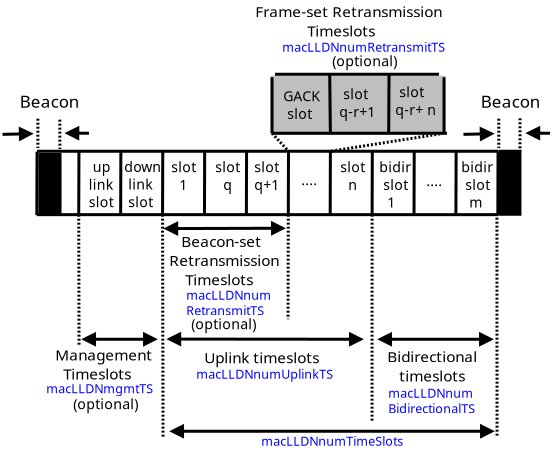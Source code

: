 <?xml version="1.0" encoding="UTF-8"?>
<dia:diagram xmlns:dia="http://www.lysator.liu.se/~alla/dia/">
  <dia:layer name="Background" visible="true" active="true">
    <dia:object type="Standard - Line" version="0" id="O0">
      <dia:attribute name="obj_pos">
        <dia:point val="20.096,17.9"/>
      </dia:attribute>
      <dia:attribute name="obj_bb">
        <dia:rectangle val="20.01,17.825;20.171,21.145"/>
      </dia:attribute>
      <dia:attribute name="conn_endpoints">
        <dia:point val="20.096,17.9"/>
        <dia:point val="20.085,21.07"/>
      </dia:attribute>
      <dia:attribute name="numcp">
        <dia:int val="1"/>
      </dia:attribute>
      <dia:attribute name="line_width">
        <dia:real val="0.15"/>
      </dia:attribute>
      <dia:connections>
        <dia:connection handle="0" to="O13" connection="0"/>
        <dia:connection handle="1" to="O14" connection="0"/>
      </dia:connections>
    </dia:object>
    <dia:object type="Standard - Box" version="0" id="O1">
      <dia:attribute name="obj_pos">
        <dia:point val="18.143,18.06"/>
      </dia:attribute>
      <dia:attribute name="obj_bb">
        <dia:rectangle val="18.068,17.985;19.225,21.113"/>
      </dia:attribute>
      <dia:attribute name="elem_corner">
        <dia:point val="18.143,18.06"/>
      </dia:attribute>
      <dia:attribute name="elem_width">
        <dia:real val="1.007"/>
      </dia:attribute>
      <dia:attribute name="elem_height">
        <dia:real val="2.978"/>
      </dia:attribute>
      <dia:attribute name="border_width">
        <dia:real val="0.15"/>
      </dia:attribute>
      <dia:attribute name="inner_color">
        <dia:color val="#000000"/>
      </dia:attribute>
      <dia:attribute name="show_background">
        <dia:boolean val="true"/>
      </dia:attribute>
    </dia:object>
    <dia:object type="Standard - Text" version="1" id="O2">
      <dia:attribute name="obj_pos">
        <dia:point val="20.585,18.942"/>
      </dia:attribute>
      <dia:attribute name="obj_bb">
        <dia:rectangle val="20.585,18.287;21.858,20.869"/>
      </dia:attribute>
      <dia:attribute name="text">
        <dia:composite type="text">
          <dia:attribute name="string">
            <dia:string># up
link
slot#</dia:string>
          </dia:attribute>
          <dia:attribute name="font">
            <dia:font family="sans" style="0" name="Helvetica"/>
          </dia:attribute>
          <dia:attribute name="height">
            <dia:real val="0.881"/>
          </dia:attribute>
          <dia:attribute name="pos">
            <dia:point val="20.585,18.942"/>
          </dia:attribute>
          <dia:attribute name="color">
            <dia:color val="#000000"/>
          </dia:attribute>
          <dia:attribute name="alignment">
            <dia:enum val="0"/>
          </dia:attribute>
        </dia:composite>
      </dia:attribute>
      <dia:attribute name="valign">
        <dia:enum val="3"/>
      </dia:attribute>
    </dia:object>
    <dia:object type="Standard - Line" version="0" id="O3">
      <dia:attribute name="obj_pos">
        <dia:point val="20.3,27.3"/>
      </dia:attribute>
      <dia:attribute name="obj_bb">
        <dia:rectangle val="20.207,26.929;24.043,27.671"/>
      </dia:attribute>
      <dia:attribute name="conn_endpoints">
        <dia:point val="20.3,27.3"/>
        <dia:point val="23.95,27.3"/>
      </dia:attribute>
      <dia:attribute name="numcp">
        <dia:int val="1"/>
      </dia:attribute>
      <dia:attribute name="line_width">
        <dia:real val="0.15"/>
      </dia:attribute>
      <dia:attribute name="start_arrow">
        <dia:enum val="3"/>
      </dia:attribute>
      <dia:attribute name="start_arrow_length">
        <dia:real val="0.5"/>
      </dia:attribute>
      <dia:attribute name="start_arrow_width">
        <dia:real val="0.5"/>
      </dia:attribute>
      <dia:attribute name="end_arrow">
        <dia:enum val="3"/>
      </dia:attribute>
      <dia:attribute name="end_arrow_length">
        <dia:real val="0.5"/>
      </dia:attribute>
      <dia:attribute name="end_arrow_width">
        <dia:real val="0.5"/>
      </dia:attribute>
    </dia:object>
    <dia:object type="Standard - Line" version="0" id="O4">
      <dia:attribute name="obj_pos">
        <dia:point val="18.042,16.272"/>
      </dia:attribute>
      <dia:attribute name="obj_bb">
        <dia:rectangle val="17.967,16.197;18.117,17.813"/>
      </dia:attribute>
      <dia:attribute name="conn_endpoints">
        <dia:point val="18.042,16.272"/>
        <dia:point val="18.042,17.738"/>
      </dia:attribute>
      <dia:attribute name="numcp">
        <dia:int val="1"/>
      </dia:attribute>
      <dia:attribute name="line_width">
        <dia:real val="0.15"/>
      </dia:attribute>
      <dia:attribute name="line_style">
        <dia:enum val="4"/>
      </dia:attribute>
    </dia:object>
    <dia:object type="Standard - Line" version="0" id="O5">
      <dia:attribute name="obj_pos">
        <dia:point val="24.276,21.07"/>
      </dia:attribute>
      <dia:attribute name="obj_bb">
        <dia:rectangle val="24.201,20.995;24.375,32.275"/>
      </dia:attribute>
      <dia:attribute name="conn_endpoints">
        <dia:point val="24.276,21.07"/>
        <dia:point val="24.3,32.2"/>
      </dia:attribute>
      <dia:attribute name="numcp">
        <dia:int val="1"/>
      </dia:attribute>
      <dia:attribute name="line_width">
        <dia:real val="0.15"/>
      </dia:attribute>
      <dia:attribute name="line_style">
        <dia:enum val="4"/>
      </dia:attribute>
      <dia:connections>
        <dia:connection handle="0" to="O14" connection="2"/>
      </dia:connections>
    </dia:object>
    <dia:object type="Standard - Line" version="0" id="O6">
      <dia:attribute name="obj_pos">
        <dia:point val="16.275,17.055"/>
      </dia:attribute>
      <dia:attribute name="obj_bb">
        <dia:rectangle val="16.198,16.663;17.909,17.406"/>
      </dia:attribute>
      <dia:attribute name="conn_endpoints">
        <dia:point val="16.275,17.055"/>
        <dia:point val="17.742,17.022"/>
      </dia:attribute>
      <dia:attribute name="numcp">
        <dia:int val="1"/>
      </dia:attribute>
      <dia:attribute name="line_width">
        <dia:real val="0.15"/>
      </dia:attribute>
      <dia:attribute name="end_arrow">
        <dia:enum val="3"/>
      </dia:attribute>
      <dia:attribute name="end_arrow_length">
        <dia:real val="0.5"/>
      </dia:attribute>
      <dia:attribute name="end_arrow_width">
        <dia:real val="0.5"/>
      </dia:attribute>
    </dia:object>
    <dia:object type="Standard - Line" version="0" id="O7">
      <dia:attribute name="obj_pos">
        <dia:point val="20.6,17"/>
      </dia:attribute>
      <dia:attribute name="obj_bb">
        <dia:rectangle val="19.294,16.625;20.675,17.368"/>
      </dia:attribute>
      <dia:attribute name="conn_endpoints">
        <dia:point val="20.6,17"/>
        <dia:point val="19.462,16.993"/>
      </dia:attribute>
      <dia:attribute name="numcp">
        <dia:int val="1"/>
      </dia:attribute>
      <dia:attribute name="line_width">
        <dia:real val="0.15"/>
      </dia:attribute>
      <dia:attribute name="end_arrow">
        <dia:enum val="3"/>
      </dia:attribute>
      <dia:attribute name="end_arrow_length">
        <dia:real val="0.5"/>
      </dia:attribute>
      <dia:attribute name="end_arrow_width">
        <dia:real val="0.5"/>
      </dia:attribute>
    </dia:object>
    <dia:object type="Standard - Text" version="1" id="O8">
      <dia:attribute name="obj_pos">
        <dia:point val="17.135,15.725"/>
      </dia:attribute>
      <dia:attribute name="obj_bb">
        <dia:rectangle val="17.135,14.935;20.285,15.925"/>
      </dia:attribute>
      <dia:attribute name="text">
        <dia:composite type="text">
          <dia:attribute name="string">
            <dia:string>#Beacon#</dia:string>
          </dia:attribute>
          <dia:attribute name="font">
            <dia:font family="sans" style="0" name="Helvetica"/>
          </dia:attribute>
          <dia:attribute name="height">
            <dia:real val="1.061"/>
          </dia:attribute>
          <dia:attribute name="pos">
            <dia:point val="17.135,15.725"/>
          </dia:attribute>
          <dia:attribute name="color">
            <dia:color val="#000000"/>
          </dia:attribute>
          <dia:attribute name="alignment">
            <dia:enum val="0"/>
          </dia:attribute>
        </dia:composite>
      </dia:attribute>
      <dia:attribute name="valign">
        <dia:enum val="3"/>
      </dia:attribute>
    </dia:object>
    <dia:object type="Standard - Line" version="0" id="O9">
      <dia:attribute name="obj_pos">
        <dia:point val="38.35,17"/>
      </dia:attribute>
      <dia:attribute name="obj_bb">
        <dia:rectangle val="32.582,16.914;38.436,17.986"/>
      </dia:attribute>
      <dia:attribute name="conn_endpoints">
        <dia:point val="38.35,17"/>
        <dia:point val="32.668,17.9"/>
      </dia:attribute>
      <dia:attribute name="numcp">
        <dia:int val="1"/>
      </dia:attribute>
      <dia:attribute name="line_width">
        <dia:real val="0.15"/>
      </dia:attribute>
      <dia:attribute name="line_style">
        <dia:enum val="4"/>
      </dia:attribute>
      <dia:connections>
        <dia:connection handle="0" to="O40" connection="7"/>
        <dia:connection handle="1" to="O13" connection="6"/>
      </dia:connections>
    </dia:object>
    <dia:object type="Standard - Text" version="1" id="O10">
      <dia:attribute name="obj_pos">
        <dia:point val="18.505,28.358"/>
      </dia:attribute>
      <dia:attribute name="obj_bb">
        <dia:rectangle val="18.505,27.648;24.03,29.494"/>
      </dia:attribute>
      <dia:attribute name="text">
        <dia:composite type="text">
          <dia:attribute name="string">
            <dia:string>#  Management
    Timeslots#</dia:string>
          </dia:attribute>
          <dia:attribute name="font">
            <dia:font family="sans" style="0" name="Helvetica"/>
          </dia:attribute>
          <dia:attribute name="height">
            <dia:real val="0.955"/>
          </dia:attribute>
          <dia:attribute name="pos">
            <dia:point val="18.505,28.358"/>
          </dia:attribute>
          <dia:attribute name="color">
            <dia:color val="#000000"/>
          </dia:attribute>
          <dia:attribute name="alignment">
            <dia:enum val="0"/>
          </dia:attribute>
        </dia:composite>
      </dia:attribute>
      <dia:attribute name="valign">
        <dia:enum val="3"/>
      </dia:attribute>
    </dia:object>
    <dia:object type="Standard - Line" version="0" id="O11">
      <dia:attribute name="obj_pos">
        <dia:point val="24.558,27.291"/>
      </dia:attribute>
      <dia:attribute name="obj_bb">
        <dia:rectangle val="24.465,26.92;34.343,27.671"/>
      </dia:attribute>
      <dia:attribute name="conn_endpoints">
        <dia:point val="24.558,27.291"/>
        <dia:point val="34.25,27.3"/>
      </dia:attribute>
      <dia:attribute name="numcp">
        <dia:int val="1"/>
      </dia:attribute>
      <dia:attribute name="line_width">
        <dia:real val="0.15"/>
      </dia:attribute>
      <dia:attribute name="start_arrow">
        <dia:enum val="3"/>
      </dia:attribute>
      <dia:attribute name="start_arrow_length">
        <dia:real val="0.5"/>
      </dia:attribute>
      <dia:attribute name="start_arrow_width">
        <dia:real val="0.5"/>
      </dia:attribute>
      <dia:attribute name="end_arrow">
        <dia:enum val="3"/>
      </dia:attribute>
      <dia:attribute name="end_arrow_length">
        <dia:real val="0.5"/>
      </dia:attribute>
      <dia:attribute name="end_arrow_width">
        <dia:real val="0.5"/>
      </dia:attribute>
    </dia:object>
    <dia:object type="Standard - Text" version="1" id="O12">
      <dia:attribute name="obj_pos">
        <dia:point val="25.515,25.91"/>
      </dia:attribute>
      <dia:attribute name="obj_bb">
        <dia:rectangle val="25.515,25.253;29.157,26.962"/>
      </dia:attribute>
      <dia:attribute name="text">
        <dia:composite type="text">
          <dia:attribute name="string">
            <dia:string>#
 (optional)#</dia:string>
          </dia:attribute>
          <dia:attribute name="font">
            <dia:font family="sans" style="0" name="Helvetica"/>
          </dia:attribute>
          <dia:attribute name="height">
            <dia:real val="0.885"/>
          </dia:attribute>
          <dia:attribute name="pos">
            <dia:point val="25.515,25.91"/>
          </dia:attribute>
          <dia:attribute name="color">
            <dia:color val="#000000"/>
          </dia:attribute>
          <dia:attribute name="alignment">
            <dia:enum val="0"/>
          </dia:attribute>
        </dia:composite>
      </dia:attribute>
      <dia:attribute name="valign">
        <dia:enum val="3"/>
      </dia:attribute>
    </dia:object>
    <dia:object type="Standard - Line" version="0" id="O13">
      <dia:attribute name="obj_pos">
        <dia:point val="18,17.9"/>
      </dia:attribute>
      <dia:attribute name="obj_bb">
        <dia:rectangle val="17.925,17.825;41.125,17.975"/>
      </dia:attribute>
      <dia:attribute name="conn_endpoints">
        <dia:point val="18,17.9"/>
        <dia:point val="41.05,17.9"/>
      </dia:attribute>
      <dia:attribute name="numcp">
        <dia:int val="10"/>
      </dia:attribute>
      <dia:attribute name="line_width">
        <dia:real val="0.15"/>
      </dia:attribute>
    </dia:object>
    <dia:object type="Standard - Line" version="0" id="O14">
      <dia:attribute name="obj_pos">
        <dia:point val="17.99,21.07"/>
      </dia:attribute>
      <dia:attribute name="obj_bb">
        <dia:rectangle val="17.915,20.995;41.115,21.145"/>
      </dia:attribute>
      <dia:attribute name="conn_endpoints">
        <dia:point val="17.99,21.07"/>
        <dia:point val="41.04,21.07"/>
      </dia:attribute>
      <dia:attribute name="numcp">
        <dia:int val="10"/>
      </dia:attribute>
      <dia:attribute name="line_width">
        <dia:real val="0.15"/>
      </dia:attribute>
    </dia:object>
    <dia:object type="Standard - Line" version="0" id="O15">
      <dia:attribute name="obj_pos">
        <dia:point val="22.191,17.9"/>
      </dia:attribute>
      <dia:attribute name="obj_bb">
        <dia:rectangle val="22.106,17.825;22.266,21.145"/>
      </dia:attribute>
      <dia:attribute name="conn_endpoints">
        <dia:point val="22.191,17.9"/>
        <dia:point val="22.181,21.07"/>
      </dia:attribute>
      <dia:attribute name="numcp">
        <dia:int val="1"/>
      </dia:attribute>
      <dia:attribute name="line_width">
        <dia:real val="0.15"/>
      </dia:attribute>
      <dia:connections>
        <dia:connection handle="0" to="O13" connection="1"/>
        <dia:connection handle="1" to="O14" connection="1"/>
      </dia:connections>
    </dia:object>
    <dia:object type="Standard - Text" version="1" id="O16">
      <dia:attribute name="obj_pos">
        <dia:point val="22.365,18.935"/>
      </dia:attribute>
      <dia:attribute name="obj_bb">
        <dia:rectangle val="22.365,18.28;24.27,20.863"/>
      </dia:attribute>
      <dia:attribute name="text">
        <dia:composite type="text">
          <dia:attribute name="string">
            <dia:string>#down
 link
 slot#</dia:string>
          </dia:attribute>
          <dia:attribute name="font">
            <dia:font family="sans" style="0" name="Helvetica"/>
          </dia:attribute>
          <dia:attribute name="height">
            <dia:real val="0.881"/>
          </dia:attribute>
          <dia:attribute name="pos">
            <dia:point val="22.365,18.935"/>
          </dia:attribute>
          <dia:attribute name="color">
            <dia:color val="#000000"/>
          </dia:attribute>
          <dia:attribute name="alignment">
            <dia:enum val="0"/>
          </dia:attribute>
        </dia:composite>
      </dia:attribute>
      <dia:attribute name="valign">
        <dia:enum val="3"/>
      </dia:attribute>
    </dia:object>
    <dia:object type="Standard - Line" version="0" id="O17">
      <dia:attribute name="obj_pos">
        <dia:point val="18.0,17.92"/>
      </dia:attribute>
      <dia:attribute name="obj_bb">
        <dia:rectangle val="17.915,17.845;18.075,21.165"/>
      </dia:attribute>
      <dia:attribute name="conn_endpoints">
        <dia:point val="18.0,17.92"/>
        <dia:point val="17.99,21.09"/>
      </dia:attribute>
      <dia:attribute name="numcp">
        <dia:int val="1"/>
      </dia:attribute>
      <dia:attribute name="line_width">
        <dia:real val="0.15"/>
      </dia:attribute>
    </dia:object>
    <dia:object type="Standard - Line" version="0" id="O18">
      <dia:attribute name="obj_pos">
        <dia:point val="24.286,17.9"/>
      </dia:attribute>
      <dia:attribute name="obj_bb">
        <dia:rectangle val="24.201,17.825;24.362,21.145"/>
      </dia:attribute>
      <dia:attribute name="conn_endpoints">
        <dia:point val="24.286,17.9"/>
        <dia:point val="24.276,21.07"/>
      </dia:attribute>
      <dia:attribute name="numcp">
        <dia:int val="1"/>
      </dia:attribute>
      <dia:attribute name="line_width">
        <dia:real val="0.15"/>
      </dia:attribute>
      <dia:connections>
        <dia:connection handle="0" to="O13" connection="2"/>
        <dia:connection handle="1" to="O14" connection="2"/>
      </dia:connections>
    </dia:object>
    <dia:object type="Standard - Line" version="0" id="O19">
      <dia:attribute name="obj_pos">
        <dia:point val="41.05,17.92"/>
      </dia:attribute>
      <dia:attribute name="obj_bb">
        <dia:rectangle val="40.965,17.845;41.125,21.165"/>
      </dia:attribute>
      <dia:attribute name="conn_endpoints">
        <dia:point val="41.05,17.92"/>
        <dia:point val="41.04,21.09"/>
      </dia:attribute>
      <dia:attribute name="numcp">
        <dia:int val="1"/>
      </dia:attribute>
      <dia:attribute name="line_width">
        <dia:real val="0.15"/>
      </dia:attribute>
    </dia:object>
    <dia:object type="Standard - Text" version="1" id="O20">
      <dia:attribute name="obj_pos">
        <dia:point val="24.715,18.95"/>
      </dia:attribute>
      <dia:attribute name="obj_bb">
        <dia:rectangle val="24.715,18.295;25.988,19.996"/>
      </dia:attribute>
      <dia:attribute name="text">
        <dia:composite type="text">
          <dia:attribute name="string">
            <dia:string>#slot
  1#</dia:string>
          </dia:attribute>
          <dia:attribute name="font">
            <dia:font family="sans" style="0" name="Helvetica"/>
          </dia:attribute>
          <dia:attribute name="height">
            <dia:real val="0.881"/>
          </dia:attribute>
          <dia:attribute name="pos">
            <dia:point val="24.715,18.95"/>
          </dia:attribute>
          <dia:attribute name="color">
            <dia:color val="#000000"/>
          </dia:attribute>
          <dia:attribute name="alignment">
            <dia:enum val="0"/>
          </dia:attribute>
        </dia:composite>
      </dia:attribute>
      <dia:attribute name="valign">
        <dia:enum val="3"/>
      </dia:attribute>
    </dia:object>
    <dia:object type="Standard - Line" version="0" id="O21">
      <dia:attribute name="obj_pos">
        <dia:point val="26.382,17.9"/>
      </dia:attribute>
      <dia:attribute name="obj_bb">
        <dia:rectangle val="26.297,17.825;26.457,21.145"/>
      </dia:attribute>
      <dia:attribute name="conn_endpoints">
        <dia:point val="26.382,17.9"/>
        <dia:point val="26.372,21.07"/>
      </dia:attribute>
      <dia:attribute name="numcp">
        <dia:int val="1"/>
      </dia:attribute>
      <dia:attribute name="line_width">
        <dia:real val="0.15"/>
      </dia:attribute>
      <dia:connections>
        <dia:connection handle="0" to="O13" connection="3"/>
        <dia:connection handle="1" to="O14" connection="3"/>
      </dia:connections>
    </dia:object>
    <dia:object type="Standard - Text" version="1" id="O22">
      <dia:attribute name="obj_pos">
        <dia:point val="26.915,18.95"/>
      </dia:attribute>
      <dia:attribute name="obj_bb">
        <dia:rectangle val="26.915,18.295;28.188,19.996"/>
      </dia:attribute>
      <dia:attribute name="text">
        <dia:composite type="text">
          <dia:attribute name="string">
            <dia:string>#slot
  q#</dia:string>
          </dia:attribute>
          <dia:attribute name="font">
            <dia:font family="sans" style="0" name="Helvetica"/>
          </dia:attribute>
          <dia:attribute name="height">
            <dia:real val="0.881"/>
          </dia:attribute>
          <dia:attribute name="pos">
            <dia:point val="26.915,18.95"/>
          </dia:attribute>
          <dia:attribute name="color">
            <dia:color val="#000000"/>
          </dia:attribute>
          <dia:attribute name="alignment">
            <dia:enum val="0"/>
          </dia:attribute>
        </dia:composite>
      </dia:attribute>
      <dia:attribute name="valign">
        <dia:enum val="3"/>
      </dia:attribute>
    </dia:object>
    <dia:object type="Standard - Line" version="0" id="O23">
      <dia:attribute name="obj_pos">
        <dia:point val="34.764,17.9"/>
      </dia:attribute>
      <dia:attribute name="obj_bb">
        <dia:rectangle val="34.678,17.825;34.839,21.145"/>
      </dia:attribute>
      <dia:attribute name="conn_endpoints">
        <dia:point val="34.764,17.9"/>
        <dia:point val="34.754,21.07"/>
      </dia:attribute>
      <dia:attribute name="numcp">
        <dia:int val="1"/>
      </dia:attribute>
      <dia:attribute name="line_width">
        <dia:real val="0.15"/>
      </dia:attribute>
      <dia:connections>
        <dia:connection handle="0" to="O13" connection="7"/>
        <dia:connection handle="1" to="O14" connection="7"/>
      </dia:connections>
    </dia:object>
    <dia:object type="Standard - Text" version="1" id="O24">
      <dia:attribute name="obj_pos">
        <dia:point val="33.165,18.95"/>
      </dia:attribute>
      <dia:attribute name="obj_bb">
        <dia:rectangle val="33.165,18.295;34.438,19.996"/>
      </dia:attribute>
      <dia:attribute name="text">
        <dia:composite type="text">
          <dia:attribute name="string">
            <dia:string>#slot
  n #</dia:string>
          </dia:attribute>
          <dia:attribute name="font">
            <dia:font family="sans" style="0" name="Helvetica"/>
          </dia:attribute>
          <dia:attribute name="height">
            <dia:real val="0.881"/>
          </dia:attribute>
          <dia:attribute name="pos">
            <dia:point val="33.165,18.95"/>
          </dia:attribute>
          <dia:attribute name="color">
            <dia:color val="#000000"/>
          </dia:attribute>
          <dia:attribute name="alignment">
            <dia:enum val="0"/>
          </dia:attribute>
        </dia:composite>
      </dia:attribute>
      <dia:attribute name="valign">
        <dia:enum val="3"/>
      </dia:attribute>
    </dia:object>
    <dia:object type="Standard - Line" version="0" id="O25">
      <dia:attribute name="obj_pos">
        <dia:point val="32.668,17.9"/>
      </dia:attribute>
      <dia:attribute name="obj_bb">
        <dia:rectangle val="32.583,17.825;32.743,21.145"/>
      </dia:attribute>
      <dia:attribute name="conn_endpoints">
        <dia:point val="32.668,17.9"/>
        <dia:point val="32.658,21.07"/>
      </dia:attribute>
      <dia:attribute name="numcp">
        <dia:int val="1"/>
      </dia:attribute>
      <dia:attribute name="line_width">
        <dia:real val="0.15"/>
      </dia:attribute>
      <dia:connections>
        <dia:connection handle="0" to="O13" connection="6"/>
        <dia:connection handle="1" to="O14" connection="6"/>
      </dia:connections>
    </dia:object>
    <dia:object type="Standard - Line" version="0" id="O26">
      <dia:attribute name="obj_pos">
        <dia:point val="30.573,17.9"/>
      </dia:attribute>
      <dia:attribute name="obj_bb">
        <dia:rectangle val="30.488,17.825;30.648,21.145"/>
      </dia:attribute>
      <dia:attribute name="conn_endpoints">
        <dia:point val="30.573,17.9"/>
        <dia:point val="30.563,21.07"/>
      </dia:attribute>
      <dia:attribute name="numcp">
        <dia:int val="1"/>
      </dia:attribute>
      <dia:attribute name="line_width">
        <dia:real val="0.15"/>
      </dia:attribute>
      <dia:connections>
        <dia:connection handle="0" to="O13" connection="5"/>
        <dia:connection handle="1" to="O14" connection="5"/>
      </dia:connections>
    </dia:object>
    <dia:object type="Standard - Line" version="0" id="O27">
      <dia:attribute name="obj_pos">
        <dia:point val="28.477,17.9"/>
      </dia:attribute>
      <dia:attribute name="obj_bb">
        <dia:rectangle val="28.392,17.825;28.552,21.145"/>
      </dia:attribute>
      <dia:attribute name="conn_endpoints">
        <dia:point val="28.477,17.9"/>
        <dia:point val="28.467,21.07"/>
      </dia:attribute>
      <dia:attribute name="numcp">
        <dia:int val="1"/>
      </dia:attribute>
      <dia:attribute name="line_width">
        <dia:real val="0.15"/>
      </dia:attribute>
      <dia:connections>
        <dia:connection handle="0" to="O13" connection="4"/>
        <dia:connection handle="1" to="O14" connection="4"/>
      </dia:connections>
    </dia:object>
    <dia:object type="Standard - Text" version="1" id="O28">
      <dia:attribute name="obj_pos">
        <dia:point val="31.215,19.6"/>
      </dia:attribute>
      <dia:attribute name="obj_bb">
        <dia:rectangle val="31.215,18.945;32.34,19.765"/>
      </dia:attribute>
      <dia:attribute name="text">
        <dia:composite type="text">
          <dia:attribute name="string">
            <dia:string>#.... #</dia:string>
          </dia:attribute>
          <dia:attribute name="font">
            <dia:font family="sans" style="0" name="Helvetica"/>
          </dia:attribute>
          <dia:attribute name="height">
            <dia:real val="0.881"/>
          </dia:attribute>
          <dia:attribute name="pos">
            <dia:point val="31.215,19.6"/>
          </dia:attribute>
          <dia:attribute name="color">
            <dia:color val="#000000"/>
          </dia:attribute>
          <dia:attribute name="alignment">
            <dia:enum val="0"/>
          </dia:attribute>
        </dia:composite>
      </dia:attribute>
      <dia:attribute name="valign">
        <dia:enum val="3"/>
      </dia:attribute>
    </dia:object>
    <dia:object type="Standard - Text" version="1" id="O29">
      <dia:attribute name="obj_pos">
        <dia:point val="28.865,18.95"/>
      </dia:attribute>
      <dia:attribute name="obj_bb">
        <dia:rectangle val="28.865,18.295;30.35,19.996"/>
      </dia:attribute>
      <dia:attribute name="text">
        <dia:composite type="text">
          <dia:attribute name="string">
            <dia:string>#slot
q+1#</dia:string>
          </dia:attribute>
          <dia:attribute name="font">
            <dia:font family="sans" style="0" name="Helvetica"/>
          </dia:attribute>
          <dia:attribute name="height">
            <dia:real val="0.881"/>
          </dia:attribute>
          <dia:attribute name="pos">
            <dia:point val="28.865,18.95"/>
          </dia:attribute>
          <dia:attribute name="color">
            <dia:color val="#000000"/>
          </dia:attribute>
          <dia:attribute name="alignment">
            <dia:enum val="0"/>
          </dia:attribute>
        </dia:composite>
      </dia:attribute>
      <dia:attribute name="valign">
        <dia:enum val="3"/>
      </dia:attribute>
    </dia:object>
    <dia:object type="Standard - Line" version="0" id="O30">
      <dia:attribute name="obj_pos">
        <dia:point val="24.408,21.766"/>
      </dia:attribute>
      <dia:attribute name="obj_bb">
        <dia:rectangle val="24.315,21.38;30.443,22.135"/>
      </dia:attribute>
      <dia:attribute name="conn_endpoints">
        <dia:point val="24.408,21.766"/>
        <dia:point val="30.35,21.75"/>
      </dia:attribute>
      <dia:attribute name="numcp">
        <dia:int val="1"/>
      </dia:attribute>
      <dia:attribute name="line_width">
        <dia:real val="0.15"/>
      </dia:attribute>
      <dia:attribute name="start_arrow">
        <dia:enum val="3"/>
      </dia:attribute>
      <dia:attribute name="start_arrow_length">
        <dia:real val="0.5"/>
      </dia:attribute>
      <dia:attribute name="start_arrow_width">
        <dia:real val="0.5"/>
      </dia:attribute>
      <dia:attribute name="end_arrow">
        <dia:enum val="3"/>
      </dia:attribute>
      <dia:attribute name="end_arrow_length">
        <dia:real val="0.5"/>
      </dia:attribute>
      <dia:attribute name="end_arrow_width">
        <dia:real val="0.5"/>
      </dia:attribute>
    </dia:object>
    <dia:object type="Standard - Text" version="1" id="O31">
      <dia:attribute name="obj_pos">
        <dia:point val="24.615,22.685"/>
      </dia:attribute>
      <dia:attribute name="obj_bb">
        <dia:rectangle val="24.615,21.975;30.468,24.776"/>
      </dia:attribute>
      <dia:attribute name="text">
        <dia:composite type="text">
          <dia:attribute name="string">
            <dia:string>#   Beacon-set
Retransmission
    Timeslots #</dia:string>
          </dia:attribute>
          <dia:attribute name="font">
            <dia:font family="sans" style="0" name="Helvetica"/>
          </dia:attribute>
          <dia:attribute name="height">
            <dia:real val="0.955"/>
          </dia:attribute>
          <dia:attribute name="pos">
            <dia:point val="24.615,22.685"/>
          </dia:attribute>
          <dia:attribute name="color">
            <dia:color val="#000000"/>
          </dia:attribute>
          <dia:attribute name="alignment">
            <dia:enum val="0"/>
          </dia:attribute>
        </dia:composite>
      </dia:attribute>
      <dia:attribute name="valign">
        <dia:enum val="3"/>
      </dia:attribute>
    </dia:object>
    <dia:object type="Standard - Text" version="1" id="O32">
      <dia:attribute name="obj_pos">
        <dia:point val="18.465,30.003"/>
      </dia:attribute>
      <dia:attribute name="obj_bb">
        <dia:rectangle val="18.465,29.425;24.067,30.15"/>
      </dia:attribute>
      <dia:attribute name="text">
        <dia:composite type="text">
          <dia:attribute name="string">
            <dia:string>#macLLDNmgmtTS#</dia:string>
          </dia:attribute>
          <dia:attribute name="font">
            <dia:font family="sans" style="0" name="Helvetica"/>
          </dia:attribute>
          <dia:attribute name="height">
            <dia:real val="0.779"/>
          </dia:attribute>
          <dia:attribute name="pos">
            <dia:point val="18.465,30.003"/>
          </dia:attribute>
          <dia:attribute name="color">
            <dia:color val="#0000ff"/>
          </dia:attribute>
          <dia:attribute name="alignment">
            <dia:enum val="0"/>
          </dia:attribute>
        </dia:composite>
      </dia:attribute>
      <dia:attribute name="valign">
        <dia:enum val="3"/>
      </dia:attribute>
    </dia:object>
    <dia:object type="Standard - Line" version="0" id="O33">
      <dia:attribute name="obj_pos">
        <dia:point val="34.754,21.07"/>
      </dia:attribute>
      <dia:attribute name="obj_bb">
        <dia:rectangle val="34.675,20.995;34.829,31.525"/>
      </dia:attribute>
      <dia:attribute name="conn_endpoints">
        <dia:point val="34.754,21.07"/>
        <dia:point val="34.75,31.45"/>
      </dia:attribute>
      <dia:attribute name="numcp">
        <dia:int val="1"/>
      </dia:attribute>
      <dia:attribute name="line_width">
        <dia:real val="0.15"/>
      </dia:attribute>
      <dia:attribute name="line_style">
        <dia:enum val="4"/>
      </dia:attribute>
      <dia:connections>
        <dia:connection handle="0" to="O14" connection="7"/>
      </dia:connections>
    </dia:object>
    <dia:object type="Standard - Line" version="0" id="O34">
      <dia:attribute name="obj_pos">
        <dia:point val="30.563,21.07"/>
      </dia:attribute>
      <dia:attribute name="obj_bb">
        <dia:rectangle val="30.475,20.995;30.638,26.375"/>
      </dia:attribute>
      <dia:attribute name="conn_endpoints">
        <dia:point val="30.563,21.07"/>
        <dia:point val="30.55,26.3"/>
      </dia:attribute>
      <dia:attribute name="numcp">
        <dia:int val="1"/>
      </dia:attribute>
      <dia:attribute name="line_width">
        <dia:real val="0.15"/>
      </dia:attribute>
      <dia:attribute name="line_style">
        <dia:enum val="4"/>
      </dia:attribute>
      <dia:connections>
        <dia:connection handle="0" to="O14" connection="5"/>
      </dia:connections>
    </dia:object>
    <dia:object type="Standard - Text" version="1" id="O35">
      <dia:attribute name="obj_pos">
        <dia:point val="26.365,28.505"/>
      </dia:attribute>
      <dia:attribute name="obj_bb">
        <dia:rectangle val="26.365,27.795;32.508,28.685"/>
      </dia:attribute>
      <dia:attribute name="text">
        <dia:composite type="text">
          <dia:attribute name="string">
            <dia:string>#Uplink timeslots#</dia:string>
          </dia:attribute>
          <dia:attribute name="font">
            <dia:font family="sans" style="0" name="Helvetica"/>
          </dia:attribute>
          <dia:attribute name="height">
            <dia:real val="0.955"/>
          </dia:attribute>
          <dia:attribute name="pos">
            <dia:point val="26.365,28.505"/>
          </dia:attribute>
          <dia:attribute name="color">
            <dia:color val="#000000"/>
          </dia:attribute>
          <dia:attribute name="alignment">
            <dia:enum val="0"/>
          </dia:attribute>
        </dia:composite>
      </dia:attribute>
      <dia:attribute name="valign">
        <dia:enum val="3"/>
      </dia:attribute>
    </dia:object>
    <dia:object type="Standard - Text" version="1" id="O36">
      <dia:attribute name="obj_pos">
        <dia:point val="35.515,28.455"/>
      </dia:attribute>
      <dia:attribute name="obj_bb">
        <dia:rectangle val="35.515,27.745;40.528,29.59"/>
      </dia:attribute>
      <dia:attribute name="text">
        <dia:composite type="text">
          <dia:attribute name="string">
            <dia:string>#Bidirectional 
   timeslots#</dia:string>
          </dia:attribute>
          <dia:attribute name="font">
            <dia:font family="sans" style="0" name="Helvetica"/>
          </dia:attribute>
          <dia:attribute name="height">
            <dia:real val="0.955"/>
          </dia:attribute>
          <dia:attribute name="pos">
            <dia:point val="35.515,28.455"/>
          </dia:attribute>
          <dia:attribute name="color">
            <dia:color val="#000000"/>
          </dia:attribute>
          <dia:attribute name="alignment">
            <dia:enum val="0"/>
          </dia:attribute>
        </dia:composite>
      </dia:attribute>
      <dia:attribute name="valign">
        <dia:enum val="3"/>
      </dia:attribute>
    </dia:object>
    <dia:object type="Standard - Line" version="0" id="O37">
      <dia:attribute name="obj_pos">
        <dia:point val="35.1,27.3"/>
      </dia:attribute>
      <dia:attribute name="obj_bb">
        <dia:rectangle val="35.007,26.929;40.843,27.671"/>
      </dia:attribute>
      <dia:attribute name="conn_endpoints">
        <dia:point val="35.1,27.3"/>
        <dia:point val="40.75,27.3"/>
      </dia:attribute>
      <dia:attribute name="numcp">
        <dia:int val="1"/>
      </dia:attribute>
      <dia:attribute name="line_width">
        <dia:real val="0.15"/>
      </dia:attribute>
      <dia:attribute name="start_arrow">
        <dia:enum val="3"/>
      </dia:attribute>
      <dia:attribute name="start_arrow_length">
        <dia:real val="0.5"/>
      </dia:attribute>
      <dia:attribute name="start_arrow_width">
        <dia:real val="0.5"/>
      </dia:attribute>
      <dia:attribute name="end_arrow">
        <dia:enum val="3"/>
      </dia:attribute>
      <dia:attribute name="end_arrow_length">
        <dia:real val="0.5"/>
      </dia:attribute>
      <dia:attribute name="end_arrow_width">
        <dia:real val="0.5"/>
      </dia:attribute>
    </dia:object>
    <dia:object type="Standard - Line" version="0" id="O38">
      <dia:attribute name="obj_pos">
        <dia:point val="40.994,21.02"/>
      </dia:attribute>
      <dia:attribute name="obj_bb">
        <dia:rectangle val="40.919,20.945;41.075,32.225"/>
      </dia:attribute>
      <dia:attribute name="conn_endpoints">
        <dia:point val="40.994,21.02"/>
        <dia:point val="41,32.15"/>
      </dia:attribute>
      <dia:attribute name="numcp">
        <dia:int val="1"/>
      </dia:attribute>
      <dia:attribute name="line_width">
        <dia:real val="0.15"/>
      </dia:attribute>
      <dia:attribute name="line_style">
        <dia:enum val="4"/>
      </dia:attribute>
    </dia:object>
    <dia:object type="Standard - Line" version="0" id="O39">
      <dia:attribute name="obj_pos">
        <dia:point val="20.085,21.07"/>
      </dia:attribute>
      <dia:attribute name="obj_bb">
        <dia:rectangle val="20.01,20.995;20.175,27.725"/>
      </dia:attribute>
      <dia:attribute name="conn_endpoints">
        <dia:point val="20.085,21.07"/>
        <dia:point val="20.1,27.65"/>
      </dia:attribute>
      <dia:attribute name="numcp">
        <dia:int val="1"/>
      </dia:attribute>
      <dia:attribute name="line_width">
        <dia:real val="0.15"/>
      </dia:attribute>
      <dia:attribute name="line_style">
        <dia:enum val="4"/>
      </dia:attribute>
      <dia:connections>
        <dia:connection handle="0" to="O14" connection="0"/>
      </dia:connections>
    </dia:object>
    <dia:object type="Standard - Box" version="0" id="O40">
      <dia:attribute name="obj_pos">
        <dia:point val="29.75,14.2"/>
      </dia:attribute>
      <dia:attribute name="obj_bb">
        <dia:rectangle val="29.675,14.125;38.425,17.075"/>
      </dia:attribute>
      <dia:attribute name="elem_corner">
        <dia:point val="29.75,14.2"/>
      </dia:attribute>
      <dia:attribute name="elem_width">
        <dia:real val="8.6"/>
      </dia:attribute>
      <dia:attribute name="elem_height">
        <dia:real val="2.8"/>
      </dia:attribute>
      <dia:attribute name="border_width">
        <dia:real val="0.15"/>
      </dia:attribute>
      <dia:attribute name="border_color">
        <dia:color val="#bfbfbf"/>
      </dia:attribute>
      <dia:attribute name="inner_color">
        <dia:color val="#bfbfbf"/>
      </dia:attribute>
      <dia:attribute name="show_background">
        <dia:boolean val="true"/>
      </dia:attribute>
    </dia:object>
    <dia:object type="Standard - Line" version="0" id="O41">
      <dia:attribute name="obj_pos">
        <dia:point val="29.75,17"/>
      </dia:attribute>
      <dia:attribute name="obj_bb">
        <dia:rectangle val="29.644,16.894;30.679,18.006"/>
      </dia:attribute>
      <dia:attribute name="conn_endpoints">
        <dia:point val="29.75,17"/>
        <dia:point val="30.573,17.9"/>
      </dia:attribute>
      <dia:attribute name="numcp">
        <dia:int val="1"/>
      </dia:attribute>
      <dia:attribute name="line_width">
        <dia:real val="0.15"/>
      </dia:attribute>
      <dia:attribute name="line_style">
        <dia:enum val="4"/>
      </dia:attribute>
      <dia:connections>
        <dia:connection handle="0" to="O40" connection="5"/>
        <dia:connection handle="1" to="O13" connection="5"/>
      </dia:connections>
    </dia:object>
    <dia:object type="Standard - Line" version="0" id="O42">
      <dia:attribute name="obj_pos">
        <dia:point val="29.9,14.05"/>
      </dia:attribute>
      <dia:attribute name="obj_bb">
        <dia:rectangle val="29.825,13.975;38.175,14.125"/>
      </dia:attribute>
      <dia:attribute name="conn_endpoints">
        <dia:point val="29.9,14.05"/>
        <dia:point val="38.1,14.05"/>
      </dia:attribute>
      <dia:attribute name="numcp">
        <dia:int val="2"/>
      </dia:attribute>
      <dia:attribute name="line_width">
        <dia:real val="0.15"/>
      </dia:attribute>
    </dia:object>
    <dia:object type="Standard - Line" version="0" id="O43">
      <dia:attribute name="obj_pos">
        <dia:point val="29.75,17"/>
      </dia:attribute>
      <dia:attribute name="obj_bb">
        <dia:rectangle val="29.675,16.925;38.575,17.075"/>
      </dia:attribute>
      <dia:attribute name="conn_endpoints">
        <dia:point val="29.75,17"/>
        <dia:point val="38.5,17"/>
      </dia:attribute>
      <dia:attribute name="numcp">
        <dia:int val="2"/>
      </dia:attribute>
      <dia:attribute name="line_width">
        <dia:real val="0.15"/>
      </dia:attribute>
      <dia:connections>
        <dia:connection handle="0" to="O40" connection="5"/>
      </dia:connections>
    </dia:object>
    <dia:object type="Standard - Line" version="0" id="O44">
      <dia:attribute name="obj_pos">
        <dia:point val="38.35,14.2"/>
      </dia:attribute>
      <dia:attribute name="obj_bb">
        <dia:rectangle val="38.275,14.125;38.425,17.075"/>
      </dia:attribute>
      <dia:attribute name="conn_endpoints">
        <dia:point val="38.35,14.2"/>
        <dia:point val="38.35,17"/>
      </dia:attribute>
      <dia:attribute name="numcp">
        <dia:int val="1"/>
      </dia:attribute>
      <dia:attribute name="line_width">
        <dia:real val="0.15"/>
      </dia:attribute>
      <dia:connections>
        <dia:connection handle="0" to="O40" connection="2"/>
        <dia:connection handle="1" to="O40" connection="7"/>
      </dia:connections>
    </dia:object>
    <dia:object type="Standard - Line" version="0" id="O45">
      <dia:attribute name="obj_pos">
        <dia:point val="29.75,14.2"/>
      </dia:attribute>
      <dia:attribute name="obj_bb">
        <dia:rectangle val="29.675,14.125;29.825,17.075"/>
      </dia:attribute>
      <dia:attribute name="conn_endpoints">
        <dia:point val="29.75,14.2"/>
        <dia:point val="29.75,17"/>
      </dia:attribute>
      <dia:attribute name="numcp">
        <dia:int val="1"/>
      </dia:attribute>
      <dia:attribute name="line_width">
        <dia:real val="0.15"/>
      </dia:attribute>
      <dia:connections>
        <dia:connection handle="0" to="O40" connection="0"/>
        <dia:connection handle="1" to="O40" connection="5"/>
      </dia:connections>
    </dia:object>
    <dia:object type="Standard - Line" version="0" id="O46">
      <dia:attribute name="obj_pos">
        <dia:point val="32.633,14.05"/>
      </dia:attribute>
      <dia:attribute name="obj_bb">
        <dia:rectangle val="32.557,13.974;32.742,17.076"/>
      </dia:attribute>
      <dia:attribute name="conn_endpoints">
        <dia:point val="32.633,14.05"/>
        <dia:point val="32.667,17"/>
      </dia:attribute>
      <dia:attribute name="numcp">
        <dia:int val="1"/>
      </dia:attribute>
      <dia:attribute name="line_width">
        <dia:real val="0.15"/>
      </dia:attribute>
      <dia:connections>
        <dia:connection handle="0" to="O42" connection="0"/>
        <dia:connection handle="1" to="O43" connection="0"/>
      </dia:connections>
    </dia:object>
    <dia:object type="Standard - Line" version="0" id="O47">
      <dia:attribute name="obj_pos">
        <dia:point val="35.6,14"/>
      </dia:attribute>
      <dia:attribute name="obj_bb">
        <dia:rectangle val="35.508,13.925;35.675,17.075"/>
      </dia:attribute>
      <dia:attribute name="conn_endpoints">
        <dia:point val="35.6,14"/>
        <dia:point val="35.583,17"/>
      </dia:attribute>
      <dia:attribute name="numcp">
        <dia:int val="1"/>
      </dia:attribute>
      <dia:attribute name="line_width">
        <dia:real val="0.15"/>
      </dia:attribute>
      <dia:connections>
        <dia:connection handle="1" to="O43" connection="1"/>
      </dia:connections>
    </dia:object>
    <dia:object type="Standard - Text" version="1" id="O48">
      <dia:attribute name="obj_pos">
        <dia:point val="30.315,15.4"/>
      </dia:attribute>
      <dia:attribute name="obj_bb">
        <dia:rectangle val="30.315,14.745;32.288,16.446"/>
      </dia:attribute>
      <dia:attribute name="text">
        <dia:composite type="text">
          <dia:attribute name="string">
            <dia:string>#GACK
 slot#</dia:string>
          </dia:attribute>
          <dia:attribute name="font">
            <dia:font family="sans" style="0" name="Helvetica"/>
          </dia:attribute>
          <dia:attribute name="height">
            <dia:real val="0.881"/>
          </dia:attribute>
          <dia:attribute name="pos">
            <dia:point val="30.315,15.4"/>
          </dia:attribute>
          <dia:attribute name="color">
            <dia:color val="#000000"/>
          </dia:attribute>
          <dia:attribute name="alignment">
            <dia:enum val="0"/>
          </dia:attribute>
        </dia:composite>
      </dia:attribute>
      <dia:attribute name="valign">
        <dia:enum val="3"/>
      </dia:attribute>
    </dia:object>
    <dia:object type="Standard - Text" version="1" id="O49">
      <dia:attribute name="obj_pos">
        <dia:point val="33.115,15.3"/>
      </dia:attribute>
      <dia:attribute name="obj_bb">
        <dia:rectangle val="33.115,14.645;35.145,16.346"/>
      </dia:attribute>
      <dia:attribute name="text">
        <dia:composite type="text">
          <dia:attribute name="string">
            <dia:string># slot
q-r+1#</dia:string>
          </dia:attribute>
          <dia:attribute name="font">
            <dia:font family="sans" style="0" name="Helvetica"/>
          </dia:attribute>
          <dia:attribute name="height">
            <dia:real val="0.881"/>
          </dia:attribute>
          <dia:attribute name="pos">
            <dia:point val="33.115,15.3"/>
          </dia:attribute>
          <dia:attribute name="color">
            <dia:color val="#000000"/>
          </dia:attribute>
          <dia:attribute name="alignment">
            <dia:enum val="0"/>
          </dia:attribute>
        </dia:composite>
      </dia:attribute>
      <dia:attribute name="valign">
        <dia:enum val="3"/>
      </dia:attribute>
    </dia:object>
    <dia:object type="Standard - Text" version="1" id="O50">
      <dia:attribute name="obj_pos">
        <dia:point val="35.915,15.2"/>
      </dia:attribute>
      <dia:attribute name="obj_bb">
        <dia:rectangle val="35.915,14.545;38.17,16.246"/>
      </dia:attribute>
      <dia:attribute name="text">
        <dia:composite type="text">
          <dia:attribute name="string">
            <dia:string># slot 
q-r+ n#</dia:string>
          </dia:attribute>
          <dia:attribute name="font">
            <dia:font family="sans" style="0" name="Helvetica"/>
          </dia:attribute>
          <dia:attribute name="height">
            <dia:real val="0.881"/>
          </dia:attribute>
          <dia:attribute name="pos">
            <dia:point val="35.915,15.2"/>
          </dia:attribute>
          <dia:attribute name="color">
            <dia:color val="#000000"/>
          </dia:attribute>
          <dia:attribute name="alignment">
            <dia:enum val="0"/>
          </dia:attribute>
        </dia:composite>
      </dia:attribute>
      <dia:attribute name="valign">
        <dia:enum val="3"/>
      </dia:attribute>
    </dia:object>
    <dia:object type="Standard - Box" version="0" id="O51">
      <dia:attribute name="obj_pos">
        <dia:point val="41.14,17.9"/>
      </dia:attribute>
      <dia:attribute name="obj_bb">
        <dia:rectangle val="41.065,17.825;42.222,21.125"/>
      </dia:attribute>
      <dia:attribute name="elem_corner">
        <dia:point val="41.14,17.9"/>
      </dia:attribute>
      <dia:attribute name="elem_width">
        <dia:real val="1.007"/>
      </dia:attribute>
      <dia:attribute name="elem_height">
        <dia:real val="3.15"/>
      </dia:attribute>
      <dia:attribute name="border_width">
        <dia:real val="0.15"/>
      </dia:attribute>
      <dia:attribute name="inner_color">
        <dia:color val="#000000"/>
      </dia:attribute>
      <dia:attribute name="show_background">
        <dia:boolean val="true"/>
      </dia:attribute>
    </dia:object>
    <dia:object type="Standard - Line" version="0" id="O52">
      <dia:attribute name="obj_pos">
        <dia:point val="19.14,16.32"/>
      </dia:attribute>
      <dia:attribute name="obj_bb">
        <dia:rectangle val="19.065,16.245;19.215,17.862"/>
      </dia:attribute>
      <dia:attribute name="conn_endpoints">
        <dia:point val="19.14,16.32"/>
        <dia:point val="19.14,17.787"/>
      </dia:attribute>
      <dia:attribute name="numcp">
        <dia:int val="1"/>
      </dia:attribute>
      <dia:attribute name="line_width">
        <dia:real val="0.15"/>
      </dia:attribute>
      <dia:attribute name="line_style">
        <dia:enum val="4"/>
      </dia:attribute>
    </dia:object>
    <dia:object type="Standard - Line" version="0" id="O53">
      <dia:attribute name="obj_pos">
        <dia:point val="41.088,16.272"/>
      </dia:attribute>
      <dia:attribute name="obj_bb">
        <dia:rectangle val="41.013,16.197;41.163,17.813"/>
      </dia:attribute>
      <dia:attribute name="conn_endpoints">
        <dia:point val="41.088,16.272"/>
        <dia:point val="41.088,17.738"/>
      </dia:attribute>
      <dia:attribute name="numcp">
        <dia:int val="1"/>
      </dia:attribute>
      <dia:attribute name="line_width">
        <dia:real val="0.15"/>
      </dia:attribute>
      <dia:attribute name="line_style">
        <dia:enum val="4"/>
      </dia:attribute>
    </dia:object>
    <dia:object type="Standard - Line" version="0" id="O54">
      <dia:attribute name="obj_pos">
        <dia:point val="39.322,17.055"/>
      </dia:attribute>
      <dia:attribute name="obj_bb">
        <dia:rectangle val="39.245,16.663;40.956,17.406"/>
      </dia:attribute>
      <dia:attribute name="conn_endpoints">
        <dia:point val="39.322,17.055"/>
        <dia:point val="40.788,17.022"/>
      </dia:attribute>
      <dia:attribute name="numcp">
        <dia:int val="1"/>
      </dia:attribute>
      <dia:attribute name="line_width">
        <dia:real val="0.15"/>
      </dia:attribute>
      <dia:attribute name="end_arrow">
        <dia:enum val="3"/>
      </dia:attribute>
      <dia:attribute name="end_arrow_length">
        <dia:real val="0.5"/>
      </dia:attribute>
      <dia:attribute name="end_arrow_width">
        <dia:real val="0.5"/>
      </dia:attribute>
    </dia:object>
    <dia:object type="Standard - Line" version="0" id="O55">
      <dia:attribute name="obj_pos">
        <dia:point val="43.647,17"/>
      </dia:attribute>
      <dia:attribute name="obj_bb">
        <dia:rectangle val="42.341,16.625;43.722,17.368"/>
      </dia:attribute>
      <dia:attribute name="conn_endpoints">
        <dia:point val="43.647,17"/>
        <dia:point val="42.508,16.993"/>
      </dia:attribute>
      <dia:attribute name="numcp">
        <dia:int val="1"/>
      </dia:attribute>
      <dia:attribute name="line_width">
        <dia:real val="0.15"/>
      </dia:attribute>
      <dia:attribute name="end_arrow">
        <dia:enum val="3"/>
      </dia:attribute>
      <dia:attribute name="end_arrow_length">
        <dia:real val="0.5"/>
      </dia:attribute>
      <dia:attribute name="end_arrow_width">
        <dia:real val="0.5"/>
      </dia:attribute>
    </dia:object>
    <dia:object type="Standard - Text" version="1" id="O56">
      <dia:attribute name="obj_pos">
        <dia:point val="40.182,15.725"/>
      </dia:attribute>
      <dia:attribute name="obj_bb">
        <dia:rectangle val="40.182,14.935;43.332,15.925"/>
      </dia:attribute>
      <dia:attribute name="text">
        <dia:composite type="text">
          <dia:attribute name="string">
            <dia:string>#Beacon#</dia:string>
          </dia:attribute>
          <dia:attribute name="font">
            <dia:font family="sans" style="0" name="Helvetica"/>
          </dia:attribute>
          <dia:attribute name="height">
            <dia:real val="1.061"/>
          </dia:attribute>
          <dia:attribute name="pos">
            <dia:point val="40.182,15.725"/>
          </dia:attribute>
          <dia:attribute name="color">
            <dia:color val="#000000"/>
          </dia:attribute>
          <dia:attribute name="alignment">
            <dia:enum val="0"/>
          </dia:attribute>
        </dia:composite>
      </dia:attribute>
      <dia:attribute name="valign">
        <dia:enum val="3"/>
      </dia:attribute>
    </dia:object>
    <dia:object type="Standard - Line" version="0" id="O57">
      <dia:attribute name="obj_pos">
        <dia:point val="42.15,16.25"/>
      </dia:attribute>
      <dia:attribute name="obj_bb">
        <dia:rectangle val="42.072,16.175;42.225,17.975"/>
      </dia:attribute>
      <dia:attribute name="conn_endpoints">
        <dia:point val="42.15,16.25"/>
        <dia:point val="42.147,17.9"/>
      </dia:attribute>
      <dia:attribute name="numcp">
        <dia:int val="1"/>
      </dia:attribute>
      <dia:attribute name="line_width">
        <dia:real val="0.15"/>
      </dia:attribute>
      <dia:attribute name="line_style">
        <dia:enum val="4"/>
      </dia:attribute>
      <dia:connections>
        <dia:connection handle="1" to="O51" connection="2"/>
      </dia:connections>
    </dia:object>
    <dia:object type="Standard - Text" version="1" id="O58">
      <dia:attribute name="obj_pos">
        <dia:point val="28.315,11.205"/>
      </dia:attribute>
      <dia:attribute name="obj_bb">
        <dia:rectangle val="28.315,10.495;38.965,12.34"/>
      </dia:attribute>
      <dia:attribute name="text">
        <dia:composite type="text">
          <dia:attribute name="string">
            <dia:string>#   Frame-set Retransmission
                Timeslots #</dia:string>
          </dia:attribute>
          <dia:attribute name="font">
            <dia:font family="sans" style="0" name="Helvetica"/>
          </dia:attribute>
          <dia:attribute name="height">
            <dia:real val="0.955"/>
          </dia:attribute>
          <dia:attribute name="pos">
            <dia:point val="28.315,11.205"/>
          </dia:attribute>
          <dia:attribute name="color">
            <dia:color val="#000000"/>
          </dia:attribute>
          <dia:attribute name="alignment">
            <dia:enum val="0"/>
          </dia:attribute>
        </dia:composite>
      </dia:attribute>
      <dia:attribute name="valign">
        <dia:enum val="3"/>
      </dia:attribute>
    </dia:object>
    <dia:object type="Standard - Text" version="1" id="O59">
      <dia:attribute name="obj_pos">
        <dia:point val="32.765,13.652"/>
      </dia:attribute>
      <dia:attribute name="obj_bb">
        <dia:rectangle val="32.765,12.995;36.182,13.82"/>
      </dia:attribute>
      <dia:attribute name="text">
        <dia:composite type="text">
          <dia:attribute name="string">
            <dia:string>#(optional)#</dia:string>
          </dia:attribute>
          <dia:attribute name="font">
            <dia:font family="sans" style="0" name="Helvetica"/>
          </dia:attribute>
          <dia:attribute name="height">
            <dia:real val="0.885"/>
          </dia:attribute>
          <dia:attribute name="pos">
            <dia:point val="32.765,13.652"/>
          </dia:attribute>
          <dia:attribute name="color">
            <dia:color val="#000000"/>
          </dia:attribute>
          <dia:attribute name="alignment">
            <dia:enum val="0"/>
          </dia:attribute>
        </dia:composite>
      </dia:attribute>
      <dia:attribute name="valign">
        <dia:enum val="3"/>
      </dia:attribute>
    </dia:object>
    <dia:object type="Standard - Text" version="1" id="O60">
      <dia:attribute name="obj_pos">
        <dia:point val="19.815,30.802"/>
      </dia:attribute>
      <dia:attribute name="obj_bb">
        <dia:rectangle val="19.815,30.145;23.233,30.97"/>
      </dia:attribute>
      <dia:attribute name="text">
        <dia:composite type="text">
          <dia:attribute name="string">
            <dia:string>#(optional)#</dia:string>
          </dia:attribute>
          <dia:attribute name="font">
            <dia:font family="sans" style="0" name="Helvetica"/>
          </dia:attribute>
          <dia:attribute name="height">
            <dia:real val="0.885"/>
          </dia:attribute>
          <dia:attribute name="pos">
            <dia:point val="19.815,30.802"/>
          </dia:attribute>
          <dia:attribute name="color">
            <dia:color val="#000000"/>
          </dia:attribute>
          <dia:attribute name="alignment">
            <dia:enum val="0"/>
          </dia:attribute>
        </dia:composite>
      </dia:attribute>
      <dia:attribute name="valign">
        <dia:enum val="3"/>
      </dia:attribute>
    </dia:object>
    <dia:object type="Standard - Line" version="0" id="O61">
      <dia:attribute name="obj_pos">
        <dia:point val="36.859,17.9"/>
      </dia:attribute>
      <dia:attribute name="obj_bb">
        <dia:rectangle val="36.774,17.825;36.934,21.145"/>
      </dia:attribute>
      <dia:attribute name="conn_endpoints">
        <dia:point val="36.859,17.9"/>
        <dia:point val="36.849,21.07"/>
      </dia:attribute>
      <dia:attribute name="numcp">
        <dia:int val="1"/>
      </dia:attribute>
      <dia:attribute name="line_width">
        <dia:real val="0.15"/>
      </dia:attribute>
      <dia:connections>
        <dia:connection handle="0" to="O13" connection="8"/>
        <dia:connection handle="1" to="O14" connection="8"/>
      </dia:connections>
    </dia:object>
    <dia:object type="Standard - Line" version="0" id="O62">
      <dia:attribute name="obj_pos">
        <dia:point val="38.955,17.9"/>
      </dia:attribute>
      <dia:attribute name="obj_bb">
        <dia:rectangle val="38.869,17.825;39.03,21.145"/>
      </dia:attribute>
      <dia:attribute name="conn_endpoints">
        <dia:point val="38.955,17.9"/>
        <dia:point val="38.944,21.07"/>
      </dia:attribute>
      <dia:attribute name="numcp">
        <dia:int val="1"/>
      </dia:attribute>
      <dia:attribute name="line_width">
        <dia:real val="0.15"/>
      </dia:attribute>
      <dia:connections>
        <dia:connection handle="0" to="O13" connection="9"/>
        <dia:connection handle="1" to="O14" connection="9"/>
      </dia:connections>
    </dia:object>
    <dia:object type="Standard - Text" version="1" id="O63">
      <dia:attribute name="obj_pos">
        <dia:point val="25.465,25.323"/>
      </dia:attribute>
      <dia:attribute name="obj_bb">
        <dia:rectangle val="25.465,24.745;29.835,26.249"/>
      </dia:attribute>
      <dia:attribute name="text">
        <dia:composite type="text">
          <dia:attribute name="string">
            <dia:string>#macLLDNnum
RetransmitTS#</dia:string>
          </dia:attribute>
          <dia:attribute name="font">
            <dia:font family="sans" style="0" name="Helvetica"/>
          </dia:attribute>
          <dia:attribute name="height">
            <dia:real val="0.779"/>
          </dia:attribute>
          <dia:attribute name="pos">
            <dia:point val="25.465,25.323"/>
          </dia:attribute>
          <dia:attribute name="color">
            <dia:color val="#0000ff"/>
          </dia:attribute>
          <dia:attribute name="alignment">
            <dia:enum val="0"/>
          </dia:attribute>
        </dia:composite>
      </dia:attribute>
      <dia:attribute name="valign">
        <dia:enum val="3"/>
      </dia:attribute>
    </dia:object>
    <dia:object type="Standard - Line" version="0" id="O64">
      <dia:attribute name="obj_pos">
        <dia:point val="24.7,31.9"/>
      </dia:attribute>
      <dia:attribute name="obj_bb">
        <dia:rectangle val="24.607,31.529;40.893,32.271"/>
      </dia:attribute>
      <dia:attribute name="conn_endpoints">
        <dia:point val="24.7,31.9"/>
        <dia:point val="40.8,31.9"/>
      </dia:attribute>
      <dia:attribute name="numcp">
        <dia:int val="1"/>
      </dia:attribute>
      <dia:attribute name="line_width">
        <dia:real val="0.15"/>
      </dia:attribute>
      <dia:attribute name="start_arrow">
        <dia:enum val="3"/>
      </dia:attribute>
      <dia:attribute name="start_arrow_length">
        <dia:real val="0.5"/>
      </dia:attribute>
      <dia:attribute name="start_arrow_width">
        <dia:real val="0.5"/>
      </dia:attribute>
      <dia:attribute name="end_arrow">
        <dia:enum val="3"/>
      </dia:attribute>
      <dia:attribute name="end_arrow_length">
        <dia:real val="0.5"/>
      </dia:attribute>
      <dia:attribute name="end_arrow_width">
        <dia:real val="0.5"/>
      </dia:attribute>
    </dia:object>
    <dia:object type="Standard - Text" version="1" id="O65">
      <dia:attribute name="obj_pos">
        <dia:point val="35.565,30.223"/>
      </dia:attribute>
      <dia:attribute name="obj_bb">
        <dia:rectangle val="35.565,29.645;40.222,31.149"/>
      </dia:attribute>
      <dia:attribute name="text">
        <dia:composite type="text">
          <dia:attribute name="string">
            <dia:string>#macLLDNnum
BidirectionalTS#</dia:string>
          </dia:attribute>
          <dia:attribute name="font">
            <dia:font family="sans" style="0" name="Helvetica"/>
          </dia:attribute>
          <dia:attribute name="height">
            <dia:real val="0.779"/>
          </dia:attribute>
          <dia:attribute name="pos">
            <dia:point val="35.565,30.223"/>
          </dia:attribute>
          <dia:attribute name="color">
            <dia:color val="#0000ff"/>
          </dia:attribute>
          <dia:attribute name="alignment">
            <dia:enum val="0"/>
          </dia:attribute>
        </dia:composite>
      </dia:attribute>
      <dia:attribute name="valign">
        <dia:enum val="3"/>
      </dia:attribute>
    </dia:object>
    <dia:object type="Standard - Text" version="1" id="O66">
      <dia:attribute name="obj_pos">
        <dia:point val="29.215,32.623"/>
      </dia:attribute>
      <dia:attribute name="obj_bb">
        <dia:rectangle val="29.215,32.045;36.625,32.77"/>
      </dia:attribute>
      <dia:attribute name="text">
        <dia:composite type="text">
          <dia:attribute name="string">
            <dia:string>#macLLDNnumTimeSlots#</dia:string>
          </dia:attribute>
          <dia:attribute name="font">
            <dia:font family="sans" style="0" name="Helvetica"/>
          </dia:attribute>
          <dia:attribute name="height">
            <dia:real val="0.779"/>
          </dia:attribute>
          <dia:attribute name="pos">
            <dia:point val="29.215,32.623"/>
          </dia:attribute>
          <dia:attribute name="color">
            <dia:color val="#0000ff"/>
          </dia:attribute>
          <dia:attribute name="alignment">
            <dia:enum val="0"/>
          </dia:attribute>
        </dia:composite>
      </dia:attribute>
      <dia:attribute name="valign">
        <dia:enum val="3"/>
      </dia:attribute>
    </dia:object>
    <dia:object type="Standard - Text" version="1" id="O67">
      <dia:attribute name="obj_pos">
        <dia:point val="30.265,12.922"/>
      </dia:attribute>
      <dia:attribute name="obj_bb">
        <dia:rectangle val="30.265,12.345;38.825,13.07"/>
      </dia:attribute>
      <dia:attribute name="text">
        <dia:composite type="text">
          <dia:attribute name="string">
            <dia:string>#macLLDNnumRetransmitTS#</dia:string>
          </dia:attribute>
          <dia:attribute name="font">
            <dia:font family="sans" style="0" name="Helvetica"/>
          </dia:attribute>
          <dia:attribute name="height">
            <dia:real val="0.779"/>
          </dia:attribute>
          <dia:attribute name="pos">
            <dia:point val="30.265,12.922"/>
          </dia:attribute>
          <dia:attribute name="color">
            <dia:color val="#0000ff"/>
          </dia:attribute>
          <dia:attribute name="alignment">
            <dia:enum val="0"/>
          </dia:attribute>
        </dia:composite>
      </dia:attribute>
      <dia:attribute name="valign">
        <dia:enum val="3"/>
      </dia:attribute>
    </dia:object>
    <dia:object type="Standard - Text" version="1" id="O68">
      <dia:attribute name="obj_pos">
        <dia:point val="25.965,29.273"/>
      </dia:attribute>
      <dia:attribute name="obj_bb">
        <dia:rectangle val="25.965,28.695;33.06,29.42"/>
      </dia:attribute>
      <dia:attribute name="text">
        <dia:composite type="text">
          <dia:attribute name="string">
            <dia:string>#macLLDNnumUplinkTS#</dia:string>
          </dia:attribute>
          <dia:attribute name="font">
            <dia:font family="sans" style="0" name="Helvetica"/>
          </dia:attribute>
          <dia:attribute name="height">
            <dia:real val="0.779"/>
          </dia:attribute>
          <dia:attribute name="pos">
            <dia:point val="25.965,29.273"/>
          </dia:attribute>
          <dia:attribute name="color">
            <dia:color val="#0000ff"/>
          </dia:attribute>
          <dia:attribute name="alignment">
            <dia:enum val="0"/>
          </dia:attribute>
        </dia:composite>
      </dia:attribute>
      <dia:attribute name="valign">
        <dia:enum val="3"/>
      </dia:attribute>
    </dia:object>
    <dia:object type="Standard - Text" version="1" id="O69">
      <dia:attribute name="obj_pos">
        <dia:point val="39.215,18.95"/>
      </dia:attribute>
      <dia:attribute name="obj_bb">
        <dia:rectangle val="39.215,18.295;40.79,20.878"/>
      </dia:attribute>
      <dia:attribute name="text">
        <dia:composite type="text">
          <dia:attribute name="string">
            <dia:string>#bidir
 slot
  m #</dia:string>
          </dia:attribute>
          <dia:attribute name="font">
            <dia:font family="sans" style="0" name="Helvetica"/>
          </dia:attribute>
          <dia:attribute name="height">
            <dia:real val="0.881"/>
          </dia:attribute>
          <dia:attribute name="pos">
            <dia:point val="39.215,18.95"/>
          </dia:attribute>
          <dia:attribute name="color">
            <dia:color val="#000000"/>
          </dia:attribute>
          <dia:attribute name="alignment">
            <dia:enum val="0"/>
          </dia:attribute>
        </dia:composite>
      </dia:attribute>
      <dia:attribute name="valign">
        <dia:enum val="3"/>
      </dia:attribute>
    </dia:object>
    <dia:object type="Standard - Text" version="1" id="O70">
      <dia:attribute name="obj_pos">
        <dia:point val="37.465,19.65"/>
      </dia:attribute>
      <dia:attribute name="obj_bb">
        <dia:rectangle val="37.465,18.995;38.59,19.815"/>
      </dia:attribute>
      <dia:attribute name="text">
        <dia:composite type="text">
          <dia:attribute name="string">
            <dia:string>#.... #</dia:string>
          </dia:attribute>
          <dia:attribute name="font">
            <dia:font family="sans" style="0" name="Helvetica"/>
          </dia:attribute>
          <dia:attribute name="height">
            <dia:real val="0.881"/>
          </dia:attribute>
          <dia:attribute name="pos">
            <dia:point val="37.465,19.65"/>
          </dia:attribute>
          <dia:attribute name="color">
            <dia:color val="#000000"/>
          </dia:attribute>
          <dia:attribute name="alignment">
            <dia:enum val="0"/>
          </dia:attribute>
        </dia:composite>
      </dia:attribute>
      <dia:attribute name="valign">
        <dia:enum val="3"/>
      </dia:attribute>
    </dia:object>
    <dia:object type="Standard - Text" version="1" id="O71">
      <dia:attribute name="obj_pos">
        <dia:point val="35.115,18.95"/>
      </dia:attribute>
      <dia:attribute name="obj_bb">
        <dia:rectangle val="35.115,18.295;36.69,20.878"/>
      </dia:attribute>
      <dia:attribute name="text">
        <dia:composite type="text">
          <dia:attribute name="string">
            <dia:string>#bidir
 slot
  1 #</dia:string>
          </dia:attribute>
          <dia:attribute name="font">
            <dia:font family="sans" style="0" name="Helvetica"/>
          </dia:attribute>
          <dia:attribute name="height">
            <dia:real val="0.881"/>
          </dia:attribute>
          <dia:attribute name="pos">
            <dia:point val="35.115,18.95"/>
          </dia:attribute>
          <dia:attribute name="color">
            <dia:color val="#000000"/>
          </dia:attribute>
          <dia:attribute name="alignment">
            <dia:enum val="0"/>
          </dia:attribute>
        </dia:composite>
      </dia:attribute>
      <dia:attribute name="valign">
        <dia:enum val="3"/>
      </dia:attribute>
    </dia:object>
  </dia:layer>
</dia:diagram>
